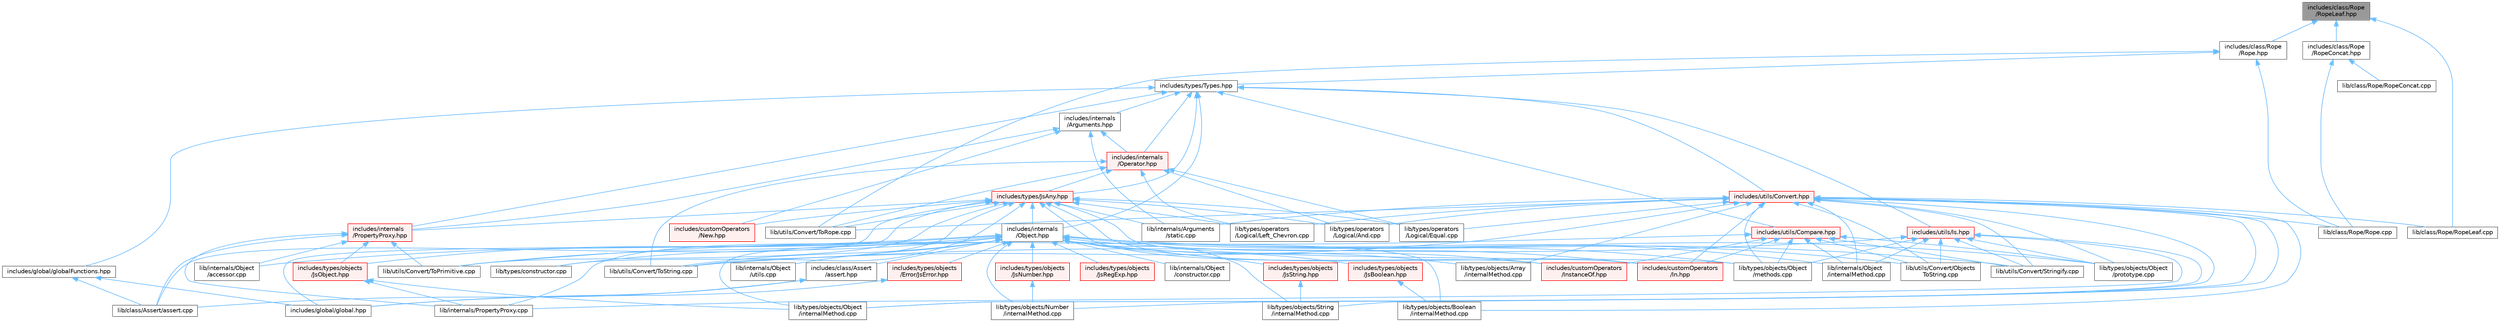 digraph "includes/class/Rope/RopeLeaf.hpp"
{
 // LATEX_PDF_SIZE
  bgcolor="transparent";
  edge [fontname=Helvetica,fontsize=10,labelfontname=Helvetica,labelfontsize=10];
  node [fontname=Helvetica,fontsize=10,shape=box,height=0.2,width=0.4];
  Node1 [id="Node000001",label="includes/class/Rope\l/RopeLeaf.hpp",height=0.2,width=0.4,color="gray40", fillcolor="grey60", style="filled", fontcolor="black",tooltip=" "];
  Node1 -> Node2 [id="edge1_Node000001_Node000002",dir="back",color="steelblue1",style="solid",tooltip=" "];
  Node2 [id="Node000002",label="includes/class/Rope\l/Rope.hpp",height=0.2,width=0.4,color="grey40", fillcolor="white", style="filled",URL="$Rope_8hpp.html",tooltip=" "];
  Node2 -> Node3 [id="edge2_Node000002_Node000003",dir="back",color="steelblue1",style="solid",tooltip=" "];
  Node3 [id="Node000003",label="includes/types/Types.hpp",height=0.2,width=0.4,color="grey40", fillcolor="white", style="filled",URL="$Types_8hpp.html",tooltip=" "];
  Node3 -> Node4 [id="edge3_Node000003_Node000004",dir="back",color="steelblue1",style="solid",tooltip=" "];
  Node4 [id="Node000004",label="includes/global/globalFunctions.hpp",height=0.2,width=0.4,color="grey40", fillcolor="white", style="filled",URL="$globalFunctions_8hpp.html",tooltip=" "];
  Node4 -> Node5 [id="edge4_Node000004_Node000005",dir="back",color="steelblue1",style="solid",tooltip=" "];
  Node5 [id="Node000005",label="includes/global/global.hpp",height=0.2,width=0.4,color="grey40", fillcolor="white", style="filled",URL="$global_8hpp.html",tooltip=" "];
  Node4 -> Node6 [id="edge5_Node000004_Node000006",dir="back",color="steelblue1",style="solid",tooltip=" "];
  Node6 [id="Node000006",label="lib/class/Assert/assert.cpp",height=0.2,width=0.4,color="grey40", fillcolor="white", style="filled",URL="$assert_8cpp.html",tooltip=" "];
  Node3 -> Node7 [id="edge6_Node000003_Node000007",dir="back",color="steelblue1",style="solid",tooltip=" "];
  Node7 [id="Node000007",label="includes/internals\l/Arguments.hpp",height=0.2,width=0.4,color="grey40", fillcolor="white", style="filled",URL="$Arguments_8hpp.html",tooltip=" "];
  Node7 -> Node8 [id="edge7_Node000007_Node000008",dir="back",color="steelblue1",style="solid",tooltip=" "];
  Node8 [id="Node000008",label="includes/customOperators\l/New.hpp",height=0.2,width=0.4,color="red", fillcolor="#FFF0F0", style="filled",URL="$New_8hpp.html",tooltip=" "];
  Node7 -> Node11 [id="edge8_Node000007_Node000011",dir="back",color="steelblue1",style="solid",tooltip=" "];
  Node11 [id="Node000011",label="includes/internals\l/Operator.hpp",height=0.2,width=0.4,color="red", fillcolor="#FFF0F0", style="filled",URL="$Operator_8hpp.html",tooltip=" "];
  Node11 -> Node12 [id="edge9_Node000011_Node000012",dir="back",color="steelblue1",style="solid",tooltip=" "];
  Node12 [id="Node000012",label="includes/types/JsAny.hpp",height=0.2,width=0.4,color="red", fillcolor="#FFF0F0", style="filled",URL="$JsAny_8hpp.html",tooltip=" "];
  Node12 -> Node16 [id="edge10_Node000012_Node000016",dir="back",color="steelblue1",style="solid",tooltip=" "];
  Node16 [id="Node000016",label="includes/customOperators\l/In.hpp",height=0.2,width=0.4,color="red", fillcolor="#FFF0F0", style="filled",URL="$In_8hpp.html",tooltip=" "];
  Node12 -> Node17 [id="edge11_Node000012_Node000017",dir="back",color="steelblue1",style="solid",tooltip=" "];
  Node17 [id="Node000017",label="includes/customOperators\l/InstanceOf.hpp",height=0.2,width=0.4,color="red", fillcolor="#FFF0F0", style="filled",URL="$InstanceOf_8hpp.html",tooltip=" "];
  Node12 -> Node8 [id="edge12_Node000012_Node000008",dir="back",color="steelblue1",style="solid",tooltip=" "];
  Node12 -> Node5 [id="edge13_Node000012_Node000005",dir="back",color="steelblue1",style="solid",tooltip=" "];
  Node12 -> Node140 [id="edge14_Node000012_Node000140",dir="back",color="steelblue1",style="solid",tooltip=" "];
  Node140 [id="Node000140",label="includes/internals\l/Object.hpp",height=0.2,width=0.4,color="grey40", fillcolor="white", style="filled",URL="$Object_8hpp.html",tooltip=" "];
  Node140 -> Node141 [id="edge15_Node000140_Node000141",dir="back",color="steelblue1",style="solid",tooltip=" "];
  Node141 [id="Node000141",label="includes/class/Assert\l/assert.hpp",height=0.2,width=0.4,color="grey40", fillcolor="white", style="filled",URL="$assert_8hpp.html",tooltip=" "];
  Node141 -> Node5 [id="edge16_Node000141_Node000005",dir="back",color="steelblue1",style="solid",tooltip=" "];
  Node141 -> Node6 [id="edge17_Node000141_Node000006",dir="back",color="steelblue1",style="solid",tooltip=" "];
  Node140 -> Node16 [id="edge18_Node000140_Node000016",dir="back",color="steelblue1",style="solid",tooltip=" "];
  Node140 -> Node17 [id="edge19_Node000140_Node000017",dir="back",color="steelblue1",style="solid",tooltip=" "];
  Node140 -> Node142 [id="edge20_Node000140_Node000142",dir="back",color="steelblue1",style="solid",tooltip=" "];
  Node142 [id="Node000142",label="includes/types/objects\l/Error/JsError.hpp",height=0.2,width=0.4,color="red", fillcolor="#FFF0F0", style="filled",URL="$JsError_8hpp.html",tooltip=" "];
  Node142 -> Node5 [id="edge21_Node000142_Node000005",dir="back",color="steelblue1",style="solid",tooltip=" "];
  Node140 -> Node157 [id="edge22_Node000140_Node000157",dir="back",color="steelblue1",style="solid",tooltip=" "];
  Node157 [id="Node000157",label="includes/types/objects\l/JsBoolean.hpp",height=0.2,width=0.4,color="red", fillcolor="#FFF0F0", style="filled",URL="$JsBoolean_8hpp.html",tooltip=" "];
  Node157 -> Node101 [id="edge23_Node000157_Node000101",dir="back",color="steelblue1",style="solid",tooltip=" "];
  Node101 [id="Node000101",label="lib/types/objects/Boolean\l/internalMethod.cpp",height=0.2,width=0.4,color="grey40", fillcolor="white", style="filled",URL="$types_2objects_2Boolean_2internalMethod_8cpp.html",tooltip=" "];
  Node140 -> Node159 [id="edge24_Node000140_Node000159",dir="back",color="steelblue1",style="solid",tooltip=" "];
  Node159 [id="Node000159",label="includes/types/objects\l/JsNumber.hpp",height=0.2,width=0.4,color="red", fillcolor="#FFF0F0", style="filled",URL="$JsNumber_8hpp.html",tooltip=" "];
  Node159 -> Node108 [id="edge25_Node000159_Node000108",dir="back",color="steelblue1",style="solid",tooltip=" "];
  Node108 [id="Node000108",label="lib/types/objects/Number\l/internalMethod.cpp",height=0.2,width=0.4,color="grey40", fillcolor="white", style="filled",URL="$types_2objects_2Number_2internalMethod_8cpp.html",tooltip=" "];
  Node140 -> Node24 [id="edge26_Node000140_Node000024",dir="back",color="steelblue1",style="solid",tooltip=" "];
  Node24 [id="Node000024",label="includes/types/objects\l/JsObject.hpp",height=0.2,width=0.4,color="red", fillcolor="#FFF0F0", style="filled",URL="$JsObject_8hpp.html",tooltip=" "];
  Node24 -> Node67 [id="edge27_Node000024_Node000067",dir="back",color="steelblue1",style="solid",tooltip=" "];
  Node67 [id="Node000067",label="lib/internals/PropertyProxy.cpp",height=0.2,width=0.4,color="grey40", fillcolor="white", style="filled",URL="$PropertyProxy_8cpp.html",tooltip=" "];
  Node24 -> Node70 [id="edge28_Node000024_Node000070",dir="back",color="steelblue1",style="solid",tooltip=" "];
  Node70 [id="Node000070",label="lib/types/objects/Object\l/internalMethod.cpp",height=0.2,width=0.4,color="grey40", fillcolor="white", style="filled",URL="$types_2objects_2Object_2internalMethod_8cpp.html",tooltip=" "];
  Node140 -> Node76 [id="edge29_Node000140_Node000076",dir="back",color="steelblue1",style="solid",tooltip=" "];
  Node76 [id="Node000076",label="includes/types/objects\l/JsRegExp.hpp",height=0.2,width=0.4,color="red", fillcolor="#FFF0F0", style="filled",URL="$JsRegExp_8hpp.html",tooltip=" "];
  Node140 -> Node78 [id="edge30_Node000140_Node000078",dir="back",color="steelblue1",style="solid",tooltip=" "];
  Node78 [id="Node000078",label="includes/types/objects\l/JsString.hpp",height=0.2,width=0.4,color="red", fillcolor="#FFF0F0", style="filled",URL="$JsString_8hpp.html",tooltip=" "];
  Node78 -> Node80 [id="edge31_Node000078_Node000080",dir="back",color="steelblue1",style="solid",tooltip=" "];
  Node80 [id="Node000080",label="lib/types/objects/String\l/internalMethod.cpp",height=0.2,width=0.4,color="grey40", fillcolor="white", style="filled",URL="$types_2objects_2String_2internalMethod_8cpp.html",tooltip=" "];
  Node140 -> Node160 [id="edge32_Node000140_Node000160",dir="back",color="steelblue1",style="solid",tooltip=" "];
  Node160 [id="Node000160",label="lib/internals/Object\l/accessor.cpp",height=0.2,width=0.4,color="grey40", fillcolor="white", style="filled",URL="$internals_2Object_2accessor_8cpp.html",tooltip=" "];
  Node140 -> Node139 [id="edge33_Node000140_Node000139",dir="back",color="steelblue1",style="solid",tooltip=" "];
  Node139 [id="Node000139",label="lib/internals/Object\l/constructor.cpp",height=0.2,width=0.4,color="grey40", fillcolor="white", style="filled",URL="$internals_2Object_2constructor_8cpp.html",tooltip=" "];
  Node140 -> Node85 [id="edge34_Node000140_Node000085",dir="back",color="steelblue1",style="solid",tooltip=" "];
  Node85 [id="Node000085",label="lib/internals/Object\l/internalMethod.cpp",height=0.2,width=0.4,color="grey40", fillcolor="white", style="filled",URL="$internals_2Object_2internalMethod_8cpp.html",tooltip=" "];
  Node140 -> Node161 [id="edge35_Node000140_Node000161",dir="back",color="steelblue1",style="solid",tooltip=" "];
  Node161 [id="Node000161",label="lib/internals/Object\l/utils.cpp",height=0.2,width=0.4,color="grey40", fillcolor="white", style="filled",URL="$utils_8cpp.html",tooltip=" "];
  Node140 -> Node67 [id="edge36_Node000140_Node000067",dir="back",color="steelblue1",style="solid",tooltip=" "];
  Node140 -> Node162 [id="edge37_Node000140_Node000162",dir="back",color="steelblue1",style="solid",tooltip=" "];
  Node162 [id="Node000162",label="lib/types/constructor.cpp",height=0.2,width=0.4,color="grey40", fillcolor="white", style="filled",URL="$types_2constructor_8cpp.html",tooltip=" "];
  Node140 -> Node64 [id="edge38_Node000140_Node000064",dir="back",color="steelblue1",style="solid",tooltip=" "];
  Node64 [id="Node000064",label="lib/types/objects/Array\l/internalMethod.cpp",height=0.2,width=0.4,color="grey40", fillcolor="white", style="filled",URL="$types_2objects_2Array_2internalMethod_8cpp.html",tooltip=" "];
  Node140 -> Node101 [id="edge39_Node000140_Node000101",dir="back",color="steelblue1",style="solid",tooltip=" "];
  Node140 -> Node108 [id="edge40_Node000140_Node000108",dir="back",color="steelblue1",style="solid",tooltip=" "];
  Node140 -> Node70 [id="edge41_Node000140_Node000070",dir="back",color="steelblue1",style="solid",tooltip=" "];
  Node140 -> Node54 [id="edge42_Node000140_Node000054",dir="back",color="steelblue1",style="solid",tooltip=" "];
  Node54 [id="Node000054",label="lib/types/objects/Object\l/methods.cpp",height=0.2,width=0.4,color="grey40", fillcolor="white", style="filled",URL="$Object_2methods_8cpp.html",tooltip=" "];
  Node140 -> Node55 [id="edge43_Node000140_Node000055",dir="back",color="steelblue1",style="solid",tooltip=" "];
  Node55 [id="Node000055",label="lib/types/objects/Object\l/prototype.cpp",height=0.2,width=0.4,color="grey40", fillcolor="white", style="filled",URL="$Object_2prototype_8cpp.html",tooltip=" "];
  Node140 -> Node80 [id="edge44_Node000140_Node000080",dir="back",color="steelblue1",style="solid",tooltip=" "];
  Node140 -> Node89 [id="edge45_Node000140_Node000089",dir="back",color="steelblue1",style="solid",tooltip=" "];
  Node89 [id="Node000089",label="lib/utils/Convert/Objects\lToString.cpp",height=0.2,width=0.4,color="grey40", fillcolor="white", style="filled",URL="$ObjectsToString_8cpp.html",tooltip=" "];
  Node140 -> Node90 [id="edge46_Node000140_Node000090",dir="back",color="steelblue1",style="solid",tooltip=" "];
  Node90 [id="Node000090",label="lib/utils/Convert/Stringify.cpp",height=0.2,width=0.4,color="grey40", fillcolor="white", style="filled",URL="$Stringify_8cpp.html",tooltip=" "];
  Node140 -> Node91 [id="edge47_Node000140_Node000091",dir="back",color="steelblue1",style="solid",tooltip=" "];
  Node91 [id="Node000091",label="lib/utils/Convert/ToPrimitive.cpp",height=0.2,width=0.4,color="grey40", fillcolor="white", style="filled",URL="$ToPrimitive_8cpp.html",tooltip=" "];
  Node140 -> Node135 [id="edge48_Node000140_Node000135",dir="back",color="steelblue1",style="solid",tooltip=" "];
  Node135 [id="Node000135",label="lib/utils/Convert/ToString.cpp",height=0.2,width=0.4,color="grey40", fillcolor="white", style="filled",URL="$ToString_8cpp.html",tooltip=" "];
  Node12 -> Node163 [id="edge49_Node000012_Node000163",dir="back",color="steelblue1",style="solid",tooltip=" "];
  Node163 [id="Node000163",label="includes/internals\l/PropertyProxy.hpp",height=0.2,width=0.4,color="red", fillcolor="#FFF0F0", style="filled",URL="$PropertyProxy_8hpp.html",tooltip=" "];
  Node163 -> Node24 [id="edge50_Node000163_Node000024",dir="back",color="steelblue1",style="solid",tooltip=" "];
  Node163 -> Node6 [id="edge51_Node000163_Node000006",dir="back",color="steelblue1",style="solid",tooltip=" "];
  Node163 -> Node160 [id="edge52_Node000163_Node000160",dir="back",color="steelblue1",style="solid",tooltip=" "];
  Node163 -> Node67 [id="edge53_Node000163_Node000067",dir="back",color="steelblue1",style="solid",tooltip=" "];
  Node163 -> Node91 [id="edge54_Node000163_Node000091",dir="back",color="steelblue1",style="solid",tooltip=" "];
  Node12 -> Node6 [id="edge55_Node000012_Node000006",dir="back",color="steelblue1",style="solid",tooltip=" "];
  Node12 -> Node32 [id="edge56_Node000012_Node000032",dir="back",color="steelblue1",style="solid",tooltip=" "];
  Node32 [id="Node000032",label="lib/internals/Arguments\l/static.cpp",height=0.2,width=0.4,color="grey40", fillcolor="white", style="filled",URL="$internals_2Arguments_2static_8cpp.html",tooltip=" "];
  Node12 -> Node162 [id="edge57_Node000012_Node000162",dir="back",color="steelblue1",style="solid",tooltip=" "];
  Node12 -> Node54 [id="edge58_Node000012_Node000054",dir="back",color="steelblue1",style="solid",tooltip=" "];
  Node12 -> Node109 [id="edge59_Node000012_Node000109",dir="back",color="steelblue1",style="solid",tooltip=" "];
  Node109 [id="Node000109",label="lib/types/operators\l/Logical/And.cpp",height=0.2,width=0.4,color="grey40", fillcolor="white", style="filled",URL="$Logical_2And_8cpp.html",tooltip=" "];
  Node12 -> Node110 [id="edge60_Node000012_Node000110",dir="back",color="steelblue1",style="solid",tooltip=" "];
  Node110 [id="Node000110",label="lib/types/operators\l/Logical/Equal.cpp",height=0.2,width=0.4,color="grey40", fillcolor="white", style="filled",URL="$Equal_8cpp.html",tooltip=" "];
  Node12 -> Node111 [id="edge61_Node000012_Node000111",dir="back",color="steelblue1",style="solid",tooltip=" "];
  Node111 [id="Node000111",label="lib/types/operators\l/Logical/Left_Chevron.cpp",height=0.2,width=0.4,color="grey40", fillcolor="white", style="filled",URL="$Left__Chevron_8cpp.html",tooltip=" "];
  Node12 -> Node91 [id="edge62_Node000012_Node000091",dir="back",color="steelblue1",style="solid",tooltip=" "];
  Node12 -> Node134 [id="edge63_Node000012_Node000134",dir="back",color="steelblue1",style="solid",tooltip=" "];
  Node134 [id="Node000134",label="lib/utils/Convert/ToRope.cpp",height=0.2,width=0.4,color="grey40", fillcolor="white", style="filled",URL="$ToRope_8cpp.html",tooltip=" "];
  Node12 -> Node135 [id="edge64_Node000012_Node000135",dir="back",color="steelblue1",style="solid",tooltip=" "];
  Node11 -> Node109 [id="edge65_Node000011_Node000109",dir="back",color="steelblue1",style="solid",tooltip=" "];
  Node11 -> Node110 [id="edge66_Node000011_Node000110",dir="back",color="steelblue1",style="solid",tooltip=" "];
  Node11 -> Node111 [id="edge67_Node000011_Node000111",dir="back",color="steelblue1",style="solid",tooltip=" "];
  Node11 -> Node134 [id="edge68_Node000011_Node000134",dir="back",color="steelblue1",style="solid",tooltip=" "];
  Node11 -> Node135 [id="edge69_Node000011_Node000135",dir="back",color="steelblue1",style="solid",tooltip=" "];
  Node7 -> Node163 [id="edge70_Node000007_Node000163",dir="back",color="steelblue1",style="solid",tooltip=" "];
  Node7 -> Node32 [id="edge71_Node000007_Node000032",dir="back",color="steelblue1",style="solid",tooltip=" "];
  Node3 -> Node140 [id="edge72_Node000003_Node000140",dir="back",color="steelblue1",style="solid",tooltip=" "];
  Node3 -> Node11 [id="edge73_Node000003_Node000011",dir="back",color="steelblue1",style="solid",tooltip=" "];
  Node3 -> Node163 [id="edge74_Node000003_Node000163",dir="back",color="steelblue1",style="solid",tooltip=" "];
  Node3 -> Node12 [id="edge75_Node000003_Node000012",dir="back",color="steelblue1",style="solid",tooltip=" "];
  Node3 -> Node84 [id="edge76_Node000003_Node000084",dir="back",color="steelblue1",style="solid",tooltip=" "];
  Node84 [id="Node000084",label="includes/utils/Compare.hpp",height=0.2,width=0.4,color="red", fillcolor="#FFF0F0", style="filled",URL="$Compare_8hpp.html",tooltip=" "];
  Node84 -> Node16 [id="edge77_Node000084_Node000016",dir="back",color="steelblue1",style="solid",tooltip=" "];
  Node84 -> Node17 [id="edge78_Node000084_Node000017",dir="back",color="steelblue1",style="solid",tooltip=" "];
  Node84 -> Node85 [id="edge79_Node000084_Node000085",dir="back",color="steelblue1",style="solid",tooltip=" "];
  Node84 -> Node54 [id="edge80_Node000084_Node000054",dir="back",color="steelblue1",style="solid",tooltip=" "];
  Node84 -> Node55 [id="edge81_Node000084_Node000055",dir="back",color="steelblue1",style="solid",tooltip=" "];
  Node84 -> Node89 [id="edge82_Node000084_Node000089",dir="back",color="steelblue1",style="solid",tooltip=" "];
  Node84 -> Node90 [id="edge83_Node000084_Node000090",dir="back",color="steelblue1",style="solid",tooltip=" "];
  Node84 -> Node91 [id="edge84_Node000084_Node000091",dir="back",color="steelblue1",style="solid",tooltip=" "];
  Node3 -> Node92 [id="edge85_Node000003_Node000092",dir="back",color="steelblue1",style="solid",tooltip=" "];
  Node92 [id="Node000092",label="includes/utils/Convert.hpp",height=0.2,width=0.4,color="red", fillcolor="#FFF0F0", style="filled",URL="$Convert_8hpp.html",tooltip=" "];
  Node92 -> Node16 [id="edge86_Node000092_Node000016",dir="back",color="steelblue1",style="solid",tooltip=" "];
  Node92 -> Node95 [id="edge87_Node000092_Node000095",dir="back",color="steelblue1",style="solid",tooltip=" "];
  Node95 [id="Node000095",label="lib/class/Rope/Rope.cpp",height=0.2,width=0.4,color="grey40", fillcolor="white", style="filled",URL="$Rope_8cpp.html",tooltip=" "];
  Node92 -> Node96 [id="edge88_Node000092_Node000096",dir="back",color="steelblue1",style="solid",tooltip=" "];
  Node96 [id="Node000096",label="lib/class/Rope/RopeLeaf.cpp",height=0.2,width=0.4,color="grey40", fillcolor="white", style="filled",URL="$RopeLeaf_8cpp.html",tooltip=" "];
  Node92 -> Node32 [id="edge89_Node000092_Node000032",dir="back",color="steelblue1",style="solid",tooltip=" "];
  Node92 -> Node85 [id="edge90_Node000092_Node000085",dir="back",color="steelblue1",style="solid",tooltip=" "];
  Node92 -> Node64 [id="edge91_Node000092_Node000064",dir="back",color="steelblue1",style="solid",tooltip=" "];
  Node92 -> Node101 [id="edge92_Node000092_Node000101",dir="back",color="steelblue1",style="solid",tooltip=" "];
  Node92 -> Node108 [id="edge93_Node000092_Node000108",dir="back",color="steelblue1",style="solid",tooltip=" "];
  Node92 -> Node70 [id="edge94_Node000092_Node000070",dir="back",color="steelblue1",style="solid",tooltip=" "];
  Node92 -> Node54 [id="edge95_Node000092_Node000054",dir="back",color="steelblue1",style="solid",tooltip=" "];
  Node92 -> Node55 [id="edge96_Node000092_Node000055",dir="back",color="steelblue1",style="solid",tooltip=" "];
  Node92 -> Node80 [id="edge97_Node000092_Node000080",dir="back",color="steelblue1",style="solid",tooltip=" "];
  Node92 -> Node109 [id="edge98_Node000092_Node000109",dir="back",color="steelblue1",style="solid",tooltip=" "];
  Node92 -> Node110 [id="edge99_Node000092_Node000110",dir="back",color="steelblue1",style="solid",tooltip=" "];
  Node92 -> Node111 [id="edge100_Node000092_Node000111",dir="back",color="steelblue1",style="solid",tooltip=" "];
  Node92 -> Node89 [id="edge101_Node000092_Node000089",dir="back",color="steelblue1",style="solid",tooltip=" "];
  Node92 -> Node90 [id="edge102_Node000092_Node000090",dir="back",color="steelblue1",style="solid",tooltip=" "];
  Node92 -> Node134 [id="edge103_Node000092_Node000134",dir="back",color="steelblue1",style="solid",tooltip=" "];
  Node92 -> Node135 [id="edge104_Node000092_Node000135",dir="back",color="steelblue1",style="solid",tooltip=" "];
  Node3 -> Node138 [id="edge105_Node000003_Node000138",dir="back",color="steelblue1",style="solid",tooltip=" "];
  Node138 [id="Node000138",label="includes/utils/Is.hpp",height=0.2,width=0.4,color="red", fillcolor="#FFF0F0", style="filled",URL="$Is_8hpp.html",tooltip=" "];
  Node138 -> Node85 [id="edge106_Node000138_Node000085",dir="back",color="steelblue1",style="solid",tooltip=" "];
  Node138 -> Node67 [id="edge107_Node000138_Node000067",dir="back",color="steelblue1",style="solid",tooltip=" "];
  Node138 -> Node70 [id="edge108_Node000138_Node000070",dir="back",color="steelblue1",style="solid",tooltip=" "];
  Node138 -> Node54 [id="edge109_Node000138_Node000054",dir="back",color="steelblue1",style="solid",tooltip=" "];
  Node138 -> Node55 [id="edge110_Node000138_Node000055",dir="back",color="steelblue1",style="solid",tooltip=" "];
  Node138 -> Node89 [id="edge111_Node000138_Node000089",dir="back",color="steelblue1",style="solid",tooltip=" "];
  Node138 -> Node90 [id="edge112_Node000138_Node000090",dir="back",color="steelblue1",style="solid",tooltip=" "];
  Node138 -> Node135 [id="edge113_Node000138_Node000135",dir="back",color="steelblue1",style="solid",tooltip=" "];
  Node2 -> Node95 [id="edge114_Node000002_Node000095",dir="back",color="steelblue1",style="solid",tooltip=" "];
  Node2 -> Node134 [id="edge115_Node000002_Node000134",dir="back",color="steelblue1",style="solid",tooltip=" "];
  Node1 -> Node166 [id="edge116_Node000001_Node000166",dir="back",color="steelblue1",style="solid",tooltip=" "];
  Node166 [id="Node000166",label="includes/class/Rope\l/RopeConcat.hpp",height=0.2,width=0.4,color="grey40", fillcolor="white", style="filled",URL="$RopeConcat_8hpp.html",tooltip=" "];
  Node166 -> Node95 [id="edge117_Node000166_Node000095",dir="back",color="steelblue1",style="solid",tooltip=" "];
  Node166 -> Node167 [id="edge118_Node000166_Node000167",dir="back",color="steelblue1",style="solid",tooltip=" "];
  Node167 [id="Node000167",label="lib/class/Rope/RopeConcat.cpp",height=0.2,width=0.4,color="grey40", fillcolor="white", style="filled",URL="$RopeConcat_8cpp.html",tooltip=" "];
  Node1 -> Node96 [id="edge119_Node000001_Node000096",dir="back",color="steelblue1",style="solid",tooltip=" "];
}
